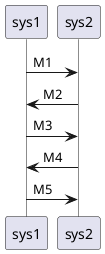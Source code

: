 {
  "sha1": "258w7ooypmfj5qg89r76am9hqit53gh",
  "insertion": {
    "when": "2024-05-30T20:48:19.906Z",
    "url": "https://github.com/plantuml/plantuml/issues/1212",
    "user": "plantuml@gmail.com"
  }
}
@startuml

<style>
lifeLine {
  LineStyle 0
}
</style>

sys1 -> sys2: M1
sys1 <- sys2: M2
sys1 -> sys2: M3
sys1 <- sys2: M4
sys1 -> sys2: M5

@endum
